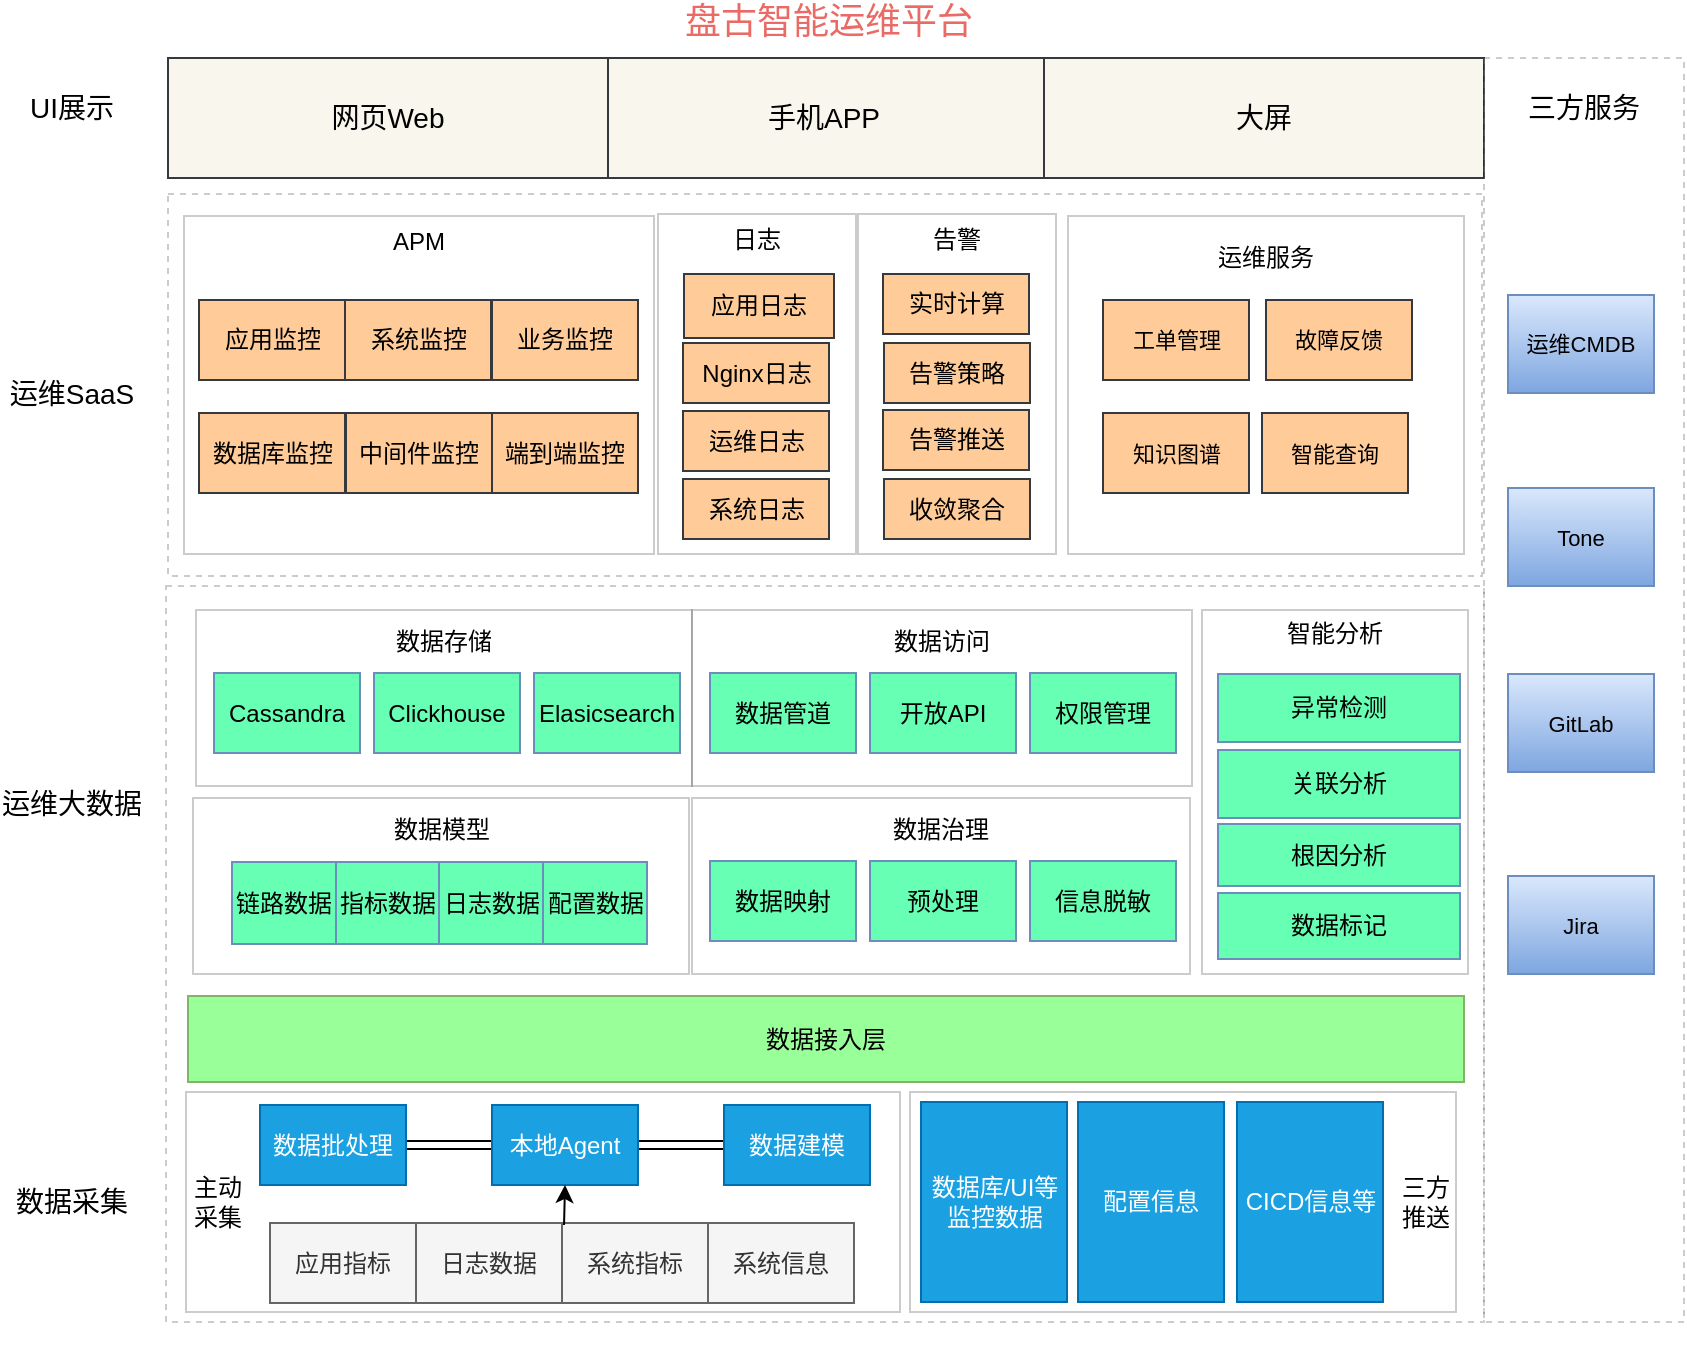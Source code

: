 <mxfile version="12.1.9" type="github" pages="1">
  <diagram id="FnI3KrgoX1rfX9Rhpm_h" name="Page-1">
    <mxGraphModel dx="946" dy="1438" grid="0" gridSize="10" guides="1" tooltips="1" connect="1" arrows="1" fold="1" page="0" pageScale="1" pageWidth="827" pageHeight="1169" math="0" shadow="0">
      <root>
        <mxCell id="0"/>
        <mxCell id="1" parent="0"/>
        <mxCell id="FP3JLc0hVjPUmgmEZtdx-23" value="" style="rounded=0;whiteSpace=wrap;html=1;fontSize=10;dashed=1;gradientColor=none;fillColor=#ffffff;shadow=0;opacity=20;" parent="1" vertex="1">
          <mxGeometry x="104" y="-442" width="659" height="368" as="geometry"/>
        </mxCell>
        <mxCell id="FP3JLc0hVjPUmgmEZtdx-25" value="" style="rounded=0;whiteSpace=wrap;html=1;shadow=0;fillColor=#ffffff;gradientColor=none;fontSize=12;opacity=20;" parent="1" vertex="1">
          <mxGeometry x="114" y="-189" width="357" height="110" as="geometry"/>
        </mxCell>
        <mxCell id="FP3JLc0hVjPUmgmEZtdx-24" value="运维大数据" style="text;html=1;strokeColor=none;fillColor=none;align=center;verticalAlign=middle;whiteSpace=wrap;rounded=0;shadow=0;dashed=1;fontSize=14;opacity=20;" parent="1" vertex="1">
          <mxGeometry x="21" y="-343" width="72" height="20" as="geometry"/>
        </mxCell>
        <mxCell id="FP3JLc0hVjPUmgmEZtdx-32" style="edgeStyle=orthogonalEdgeStyle;shape=link;rounded=0;orthogonalLoop=1;jettySize=auto;html=1;entryX=0;entryY=0.5;entryDx=0;entryDy=0;startArrow=classic;startFill=1;endArrow=none;endFill=0;fontSize=12;" parent="1" source="FP3JLc0hVjPUmgmEZtdx-27" target="FP3JLc0hVjPUmgmEZtdx-30" edge="1">
          <mxGeometry relative="1" as="geometry"/>
        </mxCell>
        <mxCell id="FP3JLc0hVjPUmgmEZtdx-41" style="edgeStyle=orthogonalEdgeStyle;shape=link;rounded=0;orthogonalLoop=1;jettySize=auto;html=1;entryX=1;entryY=0.5;entryDx=0;entryDy=0;startArrow=classic;startFill=1;endArrow=none;endFill=0;fontSize=12;" parent="1" source="FP3JLc0hVjPUmgmEZtdx-27" target="FP3JLc0hVjPUmgmEZtdx-39" edge="1">
          <mxGeometry relative="1" as="geometry"/>
        </mxCell>
        <mxCell id="FP3JLc0hVjPUmgmEZtdx-27" value="本地Agent" style="rounded=0;whiteSpace=wrap;html=1;shadow=0;fillColor=#1ba1e2;fontSize=12;strokeColor=#006EAF;fontColor=#ffffff;" parent="1" vertex="1">
          <mxGeometry x="267" y="-182.5" width="73" height="40" as="geometry"/>
        </mxCell>
        <mxCell id="FP3JLc0hVjPUmgmEZtdx-28" value="应用指标" style="rounded=0;whiteSpace=wrap;html=1;shadow=0;fillColor=#f5f5f5;fontSize=12;strokeColor=#666666;fontColor=#333333;" parent="1" vertex="1">
          <mxGeometry x="156" y="-123.5" width="73" height="40" as="geometry"/>
        </mxCell>
        <mxCell id="FP3JLc0hVjPUmgmEZtdx-29" value="日志数据" style="rounded=0;whiteSpace=wrap;html=1;shadow=0;fillColor=#f5f5f5;fontSize=12;strokeColor=#666666;fontColor=#333333;" parent="1" vertex="1">
          <mxGeometry x="229" y="-123.5" width="73" height="40" as="geometry"/>
        </mxCell>
        <mxCell id="FP3JLc0hVjPUmgmEZtdx-30" value="数据建模" style="rounded=0;whiteSpace=wrap;html=1;shadow=0;fillColor=#1ba1e2;fontSize=12;strokeColor=#006EAF;fontColor=#ffffff;" parent="1" vertex="1">
          <mxGeometry x="383" y="-182.5" width="73" height="40" as="geometry"/>
        </mxCell>
        <mxCell id="FP3JLc0hVjPUmgmEZtdx-36" style="edgeStyle=orthogonalEdgeStyle;shape=link;rounded=0;orthogonalLoop=1;jettySize=auto;html=1;exitX=0.5;exitY=1;exitDx=0;exitDy=0;startArrow=classic;startFill=1;endArrow=none;endFill=0;fontSize=12;" parent="1" source="FP3JLc0hVjPUmgmEZtdx-23" target="FP3JLc0hVjPUmgmEZtdx-23" edge="1">
          <mxGeometry relative="1" as="geometry"/>
        </mxCell>
        <mxCell id="FP3JLc0hVjPUmgmEZtdx-39" value="数据批处理" style="rounded=0;whiteSpace=wrap;html=1;shadow=0;fillColor=#1ba1e2;fontSize=12;strokeColor=#006EAF;fontColor=#ffffff;" parent="1" vertex="1">
          <mxGeometry x="151" y="-182.5" width="73" height="40" as="geometry"/>
        </mxCell>
        <mxCell id="FP3JLc0hVjPUmgmEZtdx-42" value="系统指标" style="rounded=0;whiteSpace=wrap;html=1;shadow=0;fillColor=#f5f5f5;fontSize=12;strokeColor=#666666;fontColor=#333333;" parent="1" vertex="1">
          <mxGeometry x="302" y="-123.5" width="73" height="40" as="geometry"/>
        </mxCell>
        <mxCell id="FP3JLc0hVjPUmgmEZtdx-44" value="数据接入层" style="rounded=0;whiteSpace=wrap;html=1;shadow=0;fillColor=#99FF99;fontSize=12;strokeColor=#82b366;" parent="1" vertex="1">
          <mxGeometry x="115" y="-237" width="638" height="43" as="geometry"/>
        </mxCell>
        <mxCell id="FP3JLc0hVjPUmgmEZtdx-47" value="&lt;div&gt;&lt;br&gt;&lt;/div&gt;&lt;div&gt;&lt;br&gt;&lt;/div&gt;&lt;div&gt;数据模型&lt;/div&gt;&lt;div&gt;&lt;br&gt;&lt;/div&gt;&lt;div&gt;&lt;br&gt;&lt;/div&gt;&lt;div&gt;&lt;br&gt;&lt;/div&gt;&lt;div&gt;&lt;br&gt;&lt;/div&gt;&lt;div&gt;&lt;br&gt;&lt;/div&gt;&lt;div&gt;&lt;br&gt;&lt;/div&gt;" style="rounded=0;whiteSpace=wrap;html=1;shadow=0;fillColor=#ffffff;gradientColor=none;fontSize=12;opacity=20;align=center;" parent="1" vertex="1">
          <mxGeometry x="117.5" y="-336" width="248" height="88" as="geometry"/>
        </mxCell>
        <mxCell id="FP3JLc0hVjPUmgmEZtdx-49" value="链路数据" style="rounded=0;whiteSpace=wrap;html=1;shadow=0;fillColor=#66FFB3;fontSize=12;strokeColor=#6c8ebf;" parent="1" vertex="1">
          <mxGeometry x="137" y="-304" width="52" height="41" as="geometry"/>
        </mxCell>
        <mxCell id="FP3JLc0hVjPUmgmEZtdx-53" value="&lt;div&gt;&lt;br&gt;&lt;/div&gt;&lt;div&gt;&lt;br&gt;&lt;/div&gt;&lt;div&gt;数据治理&lt;/div&gt;&lt;div&gt;&lt;br&gt;&lt;/div&gt;&lt;div&gt;&lt;br&gt;&lt;/div&gt;&lt;div&gt;&lt;br&gt;&lt;/div&gt;&lt;div&gt;&lt;br&gt;&lt;/div&gt;&lt;div&gt;&lt;br&gt;&lt;/div&gt;&lt;div&gt;&lt;br&gt;&lt;/div&gt;" style="rounded=0;whiteSpace=wrap;html=1;shadow=0;fillColor=#ffffff;gradientColor=none;fontSize=12;opacity=20;align=center;" parent="1" vertex="1">
          <mxGeometry x="367" y="-336" width="249" height="88" as="geometry"/>
        </mxCell>
        <mxCell id="FP3JLc0hVjPUmgmEZtdx-54" value="数据映射" style="rounded=0;whiteSpace=wrap;html=1;shadow=0;fillColor=#66FFB3;fontSize=12;strokeColor=#6c8ebf;" parent="1" vertex="1">
          <mxGeometry x="376" y="-304.5" width="73" height="40" as="geometry"/>
        </mxCell>
        <mxCell id="FP3JLc0hVjPUmgmEZtdx-55" value="预处理" style="rounded=0;whiteSpace=wrap;html=1;shadow=0;fillColor=#66FFB3;fontSize=12;strokeColor=#6c8ebf;" parent="1" vertex="1">
          <mxGeometry x="456" y="-304.5" width="73" height="40" as="geometry"/>
        </mxCell>
        <mxCell id="FP3JLc0hVjPUmgmEZtdx-61" value="&lt;div&gt;&lt;br&gt;&lt;/div&gt;&lt;div&gt;&lt;br&gt;&lt;/div&gt;&lt;div&gt;数据存储&lt;/div&gt;&lt;div&gt;&lt;br&gt;&lt;/div&gt;&lt;div&gt;&lt;br&gt;&lt;/div&gt;&lt;div&gt;&lt;br&gt;&lt;/div&gt;&lt;div&gt;&lt;br&gt;&lt;/div&gt;&lt;div&gt;&lt;br&gt;&lt;/div&gt;&lt;div&gt;&lt;br&gt;&lt;/div&gt;" style="rounded=0;whiteSpace=wrap;html=1;shadow=0;fillColor=#ffffff;gradientColor=none;fontSize=12;opacity=20;align=center;" parent="1" vertex="1">
          <mxGeometry x="119" y="-430" width="248" height="88" as="geometry"/>
        </mxCell>
        <mxCell id="FP3JLc0hVjPUmgmEZtdx-62" value="Cassandra" style="rounded=0;whiteSpace=wrap;html=1;shadow=0;fillColor=#66FFB3;fontSize=12;strokeColor=#6c8ebf;" parent="1" vertex="1">
          <mxGeometry x="128" y="-398.5" width="73" height="40" as="geometry"/>
        </mxCell>
        <mxCell id="FP3JLc0hVjPUmgmEZtdx-63" value="Clickhouse" style="rounded=0;whiteSpace=wrap;html=1;shadow=0;fillColor=#66FFB3;fontSize=12;strokeColor=#6c8ebf;" parent="1" vertex="1">
          <mxGeometry x="208" y="-398.5" width="73" height="40" as="geometry"/>
        </mxCell>
        <mxCell id="FP3JLc0hVjPUmgmEZtdx-64" value="Elasicsearch" style="rounded=0;whiteSpace=wrap;html=1;shadow=0;fillColor=#66FFB3;fontSize=12;strokeColor=#6c8ebf;" parent="1" vertex="1">
          <mxGeometry x="288" y="-398.5" width="73" height="40" as="geometry"/>
        </mxCell>
        <mxCell id="FP3JLc0hVjPUmgmEZtdx-65" value="&lt;div&gt;&lt;br&gt;&lt;/div&gt;&lt;div&gt;&lt;br&gt;&lt;/div&gt;&lt;div&gt;数据访问&lt;/div&gt;&lt;div&gt;&lt;br&gt;&lt;/div&gt;&lt;div&gt;&lt;br&gt;&lt;/div&gt;&lt;div&gt;&lt;br&gt;&lt;/div&gt;&lt;div&gt;&lt;br&gt;&lt;/div&gt;&lt;div&gt;&lt;br&gt;&lt;/div&gt;&lt;div&gt;&lt;br&gt;&lt;/div&gt;" style="rounded=0;whiteSpace=wrap;html=1;shadow=0;fillColor=#ffffff;gradientColor=none;fontSize=12;opacity=20;align=center;" parent="1" vertex="1">
          <mxGeometry x="367" y="-430" width="250" height="88" as="geometry"/>
        </mxCell>
        <mxCell id="FP3JLc0hVjPUmgmEZtdx-66" value="数据管道" style="rounded=0;whiteSpace=wrap;html=1;shadow=0;fillColor=#66FFB3;fontSize=12;strokeColor=#6c8ebf;" parent="1" vertex="1">
          <mxGeometry x="376" y="-398.5" width="73" height="40" as="geometry"/>
        </mxCell>
        <mxCell id="FP3JLc0hVjPUmgmEZtdx-67" value="开放API" style="rounded=0;whiteSpace=wrap;html=1;shadow=0;fillColor=#66FFB3;fontSize=12;strokeColor=#6c8ebf;" parent="1" vertex="1">
          <mxGeometry x="456" y="-398.5" width="73" height="40" as="geometry"/>
        </mxCell>
        <mxCell id="FP3JLc0hVjPUmgmEZtdx-68" value="信息脱敏" style="rounded=0;whiteSpace=wrap;html=1;shadow=0;fillColor=#66FFB3;fontSize=12;strokeColor=#6c8ebf;" parent="1" vertex="1">
          <mxGeometry x="536" y="-304.5" width="73" height="40" as="geometry"/>
        </mxCell>
        <mxCell id="FP3JLc0hVjPUmgmEZtdx-69" value="权限管理" style="rounded=0;whiteSpace=wrap;html=1;shadow=0;fillColor=#66FFB3;fontSize=12;strokeColor=#6c8ebf;" parent="1" vertex="1">
          <mxGeometry x="536" y="-398.5" width="73" height="40" as="geometry"/>
        </mxCell>
        <mxCell id="FP3JLc0hVjPUmgmEZtdx-70" value="&lt;div&gt;&lt;br&gt;&lt;/div&gt;&lt;div&gt;&lt;br&gt;&lt;/div&gt;&lt;div&gt;智能分析&lt;/div&gt;&lt;div&gt;&lt;br&gt;&lt;/div&gt;&lt;div&gt;&lt;br&gt;&lt;/div&gt;&lt;div&gt;&lt;br&gt;&lt;/div&gt;&lt;div&gt;&lt;br&gt;&lt;/div&gt;&lt;div&gt;&lt;br&gt;&lt;/div&gt;&lt;div&gt;&lt;br&gt;&lt;/div&gt;&lt;div&gt;&lt;br&gt;&lt;/div&gt;&lt;div&gt;&lt;br&gt;&lt;/div&gt;&lt;div&gt;&lt;br&gt;&lt;/div&gt;&lt;div&gt;&lt;br&gt;&lt;/div&gt;&lt;div&gt;&lt;br&gt;&lt;/div&gt;&lt;div&gt;&lt;br&gt;&lt;/div&gt;&lt;div&gt;&lt;br&gt;&lt;/div&gt;" style="rounded=0;whiteSpace=wrap;html=1;shadow=0;fillColor=#ffffff;gradientColor=none;fontSize=12;opacity=20;align=center;" parent="1" vertex="1">
          <mxGeometry x="622" y="-430" width="133" height="182" as="geometry"/>
        </mxCell>
        <mxCell id="FP3JLc0hVjPUmgmEZtdx-71" value="异常检测" style="rounded=0;whiteSpace=wrap;html=1;shadow=0;fillColor=#66FFB3;fontSize=12;strokeColor=#6c8ebf;" parent="1" vertex="1">
          <mxGeometry x="630" y="-398" width="121" height="34" as="geometry"/>
        </mxCell>
        <mxCell id="FP3JLc0hVjPUmgmEZtdx-72" value="关联分析" style="rounded=0;whiteSpace=wrap;html=1;shadow=0;fillColor=#66FFB3;fontSize=12;strokeColor=#6c8ebf;" parent="1" vertex="1">
          <mxGeometry x="630" y="-360" width="121" height="34" as="geometry"/>
        </mxCell>
        <mxCell id="FP3JLc0hVjPUmgmEZtdx-73" value="根因分析" style="rounded=0;whiteSpace=wrap;html=1;shadow=0;fillColor=#66FFB3;fontSize=12;strokeColor=#6c8ebf;" parent="1" vertex="1">
          <mxGeometry x="630" y="-323" width="121" height="31" as="geometry"/>
        </mxCell>
        <mxCell id="FP3JLc0hVjPUmgmEZtdx-74" value="数据标记" style="rounded=0;whiteSpace=wrap;html=1;shadow=0;fillColor=#66FFB3;fontSize=12;strokeColor=#6c8ebf;" parent="1" vertex="1">
          <mxGeometry x="630" y="-288.5" width="121" height="33" as="geometry"/>
        </mxCell>
        <mxCell id="FP3JLc0hVjPUmgmEZtdx-75" value="" style="rounded=0;whiteSpace=wrap;html=1;shadow=0;fillColor=#ffffff;gradientColor=none;fontSize=12;opacity=20;" parent="1" vertex="1">
          <mxGeometry x="476" y="-189" width="273" height="110" as="geometry"/>
        </mxCell>
        <mxCell id="FP3JLc0hVjPUmgmEZtdx-76" value="数据库/UI等监控数据" style="rounded=0;whiteSpace=wrap;html=1;shadow=0;fillColor=#1ba1e2;fontSize=12;strokeColor=#006EAF;fontColor=#ffffff;" parent="1" vertex="1">
          <mxGeometry x="481.5" y="-184" width="73" height="100" as="geometry"/>
        </mxCell>
        <mxCell id="FP3JLc0hVjPUmgmEZtdx-77" value="三方推送" style="text;html=1;strokeColor=none;fillColor=none;align=center;verticalAlign=middle;whiteSpace=wrap;rounded=0;shadow=0;fontSize=12;opacity=20;" parent="1" vertex="1">
          <mxGeometry x="719" y="-144" width="30" height="20" as="geometry"/>
        </mxCell>
        <mxCell id="FP3JLc0hVjPUmgmEZtdx-78" value="配置信息" style="rounded=0;whiteSpace=wrap;html=1;shadow=0;fillColor=#1ba1e2;fontSize=12;strokeColor=#006EAF;fontColor=#ffffff;" parent="1" vertex="1">
          <mxGeometry x="560" y="-184" width="73" height="100" as="geometry"/>
        </mxCell>
        <mxCell id="FP3JLc0hVjPUmgmEZtdx-79" value="CICD信息等" style="rounded=0;whiteSpace=wrap;html=1;shadow=0;fillColor=#1ba1e2;fontSize=12;strokeColor=#006EAF;fontColor=#ffffff;" parent="1" vertex="1">
          <mxGeometry x="639.5" y="-184" width="73" height="100" as="geometry"/>
        </mxCell>
        <mxCell id="FP3JLc0hVjPUmgmEZtdx-80" value="运维SaaS" style="text;html=1;strokeColor=none;fillColor=none;align=center;verticalAlign=middle;whiteSpace=wrap;rounded=0;shadow=0;dashed=1;fontSize=14;opacity=20;" parent="1" vertex="1">
          <mxGeometry x="21" y="-548.5" width="72" height="20" as="geometry"/>
        </mxCell>
        <mxCell id="FP3JLc0hVjPUmgmEZtdx-81" value="" style="rounded=0;whiteSpace=wrap;html=1;fontSize=10;dashed=1;gradientColor=none;fillColor=#ffffff;shadow=0;opacity=20;" parent="1" vertex="1">
          <mxGeometry x="105" y="-638" width="657" height="191" as="geometry"/>
        </mxCell>
        <mxCell id="FP3JLc0hVjPUmgmEZtdx-83" value="&lt;div&gt;&lt;br&gt;&lt;/div&gt;&lt;div&gt;&lt;br&gt;&lt;/div&gt;&lt;div&gt;&lt;br&gt;&lt;/div&gt;&lt;div&gt;&lt;br&gt;&lt;/div&gt;&lt;div&gt;&lt;br&gt;&lt;/div&gt;&lt;div&gt;&lt;br&gt;&lt;/div&gt;&lt;div&gt;APM&lt;/div&gt;&lt;div&gt;&lt;br&gt;&lt;/div&gt;&lt;div&gt;&lt;br&gt;&lt;/div&gt;&lt;div&gt;&lt;br&gt;&lt;/div&gt;&lt;div&gt;&lt;br&gt;&lt;/div&gt;&lt;div&gt;&lt;br&gt;&lt;/div&gt;&lt;div&gt;&lt;br&gt;&lt;/div&gt;&lt;div&gt;&lt;br&gt;&lt;/div&gt;&lt;div&gt;&lt;br&gt;&lt;/div&gt;&lt;div&gt;&lt;br&gt;&lt;/div&gt;&lt;div&gt;&lt;br&gt;&lt;/div&gt;&lt;div&gt;&lt;br&gt;&lt;/div&gt;&lt;div&gt;&lt;br&gt;&lt;/div&gt;&lt;div&gt;&lt;br&gt;&lt;/div&gt;&lt;div&gt;&lt;br&gt;&lt;/div&gt;&lt;div&gt;&lt;br&gt;&lt;/div&gt;&lt;div&gt;&lt;br&gt;&lt;/div&gt;" style="rounded=0;whiteSpace=wrap;html=1;shadow=0;fillColor=#ffffff;gradientColor=none;fontSize=12;opacity=20;align=center;" parent="1" vertex="1">
          <mxGeometry x="113" y="-627" width="235" height="169" as="geometry"/>
        </mxCell>
        <mxCell id="FP3JLc0hVjPUmgmEZtdx-84" value="应用监控" style="rounded=0;whiteSpace=wrap;html=1;shadow=0;fillColor=#ffcc99;fontSize=12;strokeColor=#36393d;" parent="1" vertex="1">
          <mxGeometry x="120.5" y="-585" width="73" height="40" as="geometry"/>
        </mxCell>
        <mxCell id="FP3JLc0hVjPUmgmEZtdx-87" value="系统监控" style="rounded=0;whiteSpace=wrap;html=1;shadow=0;fillColor=#ffcc99;fontSize=12;strokeColor=#36393d;" parent="1" vertex="1">
          <mxGeometry x="193.5" y="-585" width="73" height="40" as="geometry"/>
        </mxCell>
        <mxCell id="FP3JLc0hVjPUmgmEZtdx-88" value="业务监控" style="rounded=0;whiteSpace=wrap;html=1;shadow=0;fillColor=#ffcc99;fontSize=12;strokeColor=#36393d;" parent="1" vertex="1">
          <mxGeometry x="267" y="-585" width="73" height="40" as="geometry"/>
        </mxCell>
        <mxCell id="FP3JLc0hVjPUmgmEZtdx-89" value="数据库监控&lt;span style=&quot;color: rgb(0 , 0 , 0) ; font-family: &amp;#34;helvetica&amp;#34; , &amp;#34;arial&amp;#34; , sans-serif ; font-size: 0px ; white-space: nowrap&quot;&gt;%3CmxGraphModel%3E%3Croot%3E%3CmxCell%20id%3D%220%22%2F%3E%3CmxCell%20id%3D%221%22%20parent%3D%220%22%2F%3E%3CmxCell%20id%3D%222%22%20value%3D%22%E5%BA%94%E7%94%A8%E7%9B%91%E6%8E%A7%22%20style%3D%22rounded%3D0%3BwhiteSpace%3Dwrap%3Bhtml%3D1%3Bshadow%3D0%3BfillColor%3D%23f0a30a%3BfontSize%3D12%3BstrokeColor%3D%23BD7000%3BfontColor%3D%23ffffff%3B%22%20vertex%3D%221%22%20parent%3D%221%22%3E%3CmxGeometry%20x%3D%22126%22%20y%3D%22-649.5%22%20width%3D%2273%22%20height%3D%2240%22%20as%3D%22geometry%22%2F%3E%3C%2FmxCell%3E%3C%2Froot%3E%3C%2FmxGraphModel%3E&lt;/span&gt;" style="rounded=0;whiteSpace=wrap;html=1;shadow=0;fillColor=#ffcc99;fontSize=12;strokeColor=#36393d;" parent="1" vertex="1">
          <mxGeometry x="120.5" y="-528.5" width="73" height="40" as="geometry"/>
        </mxCell>
        <mxCell id="FP3JLc0hVjPUmgmEZtdx-90" value="中间件监控" style="rounded=0;whiteSpace=wrap;html=1;shadow=0;fillColor=#ffcc99;fontSize=12;strokeColor=#36393d;" parent="1" vertex="1">
          <mxGeometry x="194" y="-528.5" width="73" height="40" as="geometry"/>
        </mxCell>
        <mxCell id="FP3JLc0hVjPUmgmEZtdx-91" value="端到端监控" style="rounded=0;whiteSpace=wrap;html=1;shadow=0;fillColor=#ffcc99;fontSize=12;strokeColor=#36393d;" parent="1" vertex="1">
          <mxGeometry x="267" y="-528.5" width="73" height="40" as="geometry"/>
        </mxCell>
        <mxCell id="FP3JLc0hVjPUmgmEZtdx-92" value="日志&lt;br&gt;&lt;br&gt;&lt;br&gt;&lt;br&gt;&lt;br&gt;&lt;br&gt;&lt;br&gt;&lt;br&gt;&lt;br&gt;&lt;br&gt;&lt;br&gt;" style="rounded=0;whiteSpace=wrap;html=1;shadow=0;fillColor=#ffffff;gradientColor=none;fontSize=12;opacity=20;align=center;" parent="1" vertex="1">
          <mxGeometry x="350" y="-628" width="99" height="170" as="geometry"/>
        </mxCell>
        <mxCell id="FP3JLc0hVjPUmgmEZtdx-93" value="应用日志" style="rounded=0;whiteSpace=wrap;html=1;shadow=0;fillColor=#ffcc99;fontSize=12;strokeColor=#36393d;" parent="1" vertex="1">
          <mxGeometry x="363" y="-598" width="75" height="32" as="geometry"/>
        </mxCell>
        <mxCell id="FP3JLc0hVjPUmgmEZtdx-94" value="Nginx日志" style="rounded=0;whiteSpace=wrap;html=1;shadow=0;fillColor=#ffcc99;fontSize=12;strokeColor=#36393d;" parent="1" vertex="1">
          <mxGeometry x="362.5" y="-563.5" width="73" height="30" as="geometry"/>
        </mxCell>
        <mxCell id="FP3JLc0hVjPUmgmEZtdx-95" value="运维日志" style="rounded=0;whiteSpace=wrap;html=1;shadow=0;fontSize=12;fillColor=#ffcc99;strokeColor=#36393d;" parent="1" vertex="1">
          <mxGeometry x="362.5" y="-529.5" width="73" height="30" as="geometry"/>
        </mxCell>
        <mxCell id="FP3JLc0hVjPUmgmEZtdx-96" value="系统日志" style="rounded=0;whiteSpace=wrap;html=1;shadow=0;fillColor=#ffcc99;fontSize=12;strokeColor=#36393d;" parent="1" vertex="1">
          <mxGeometry x="362.5" y="-495.5" width="73" height="30" as="geometry"/>
        </mxCell>
        <mxCell id="FP3JLc0hVjPUmgmEZtdx-99" value="告警&lt;br&gt;&lt;br&gt;&lt;br&gt;&lt;br&gt;&lt;br&gt;&lt;br&gt;&lt;br&gt;&lt;br&gt;&lt;br&gt;&lt;br&gt;&lt;br&gt;" style="rounded=0;whiteSpace=wrap;html=1;shadow=0;fillColor=#ffffff;gradientColor=none;fontSize=12;opacity=20;align=center;" parent="1" vertex="1">
          <mxGeometry x="450" y="-628" width="99" height="170" as="geometry"/>
        </mxCell>
        <mxCell id="FP3JLc0hVjPUmgmEZtdx-101" value="实时计算" style="rounded=0;whiteSpace=wrap;html=1;shadow=0;fillColor=#ffcc99;fontSize=12;strokeColor=#36393d;" parent="1" vertex="1">
          <mxGeometry x="462.5" y="-598" width="73" height="30" as="geometry"/>
        </mxCell>
        <mxCell id="FP3JLc0hVjPUmgmEZtdx-102" value="告警策略" style="rounded=0;whiteSpace=wrap;html=1;shadow=0;fillColor=#ffcc99;fontSize=12;strokeColor=#36393d;" parent="1" vertex="1">
          <mxGeometry x="463" y="-563.5" width="73" height="30" as="geometry"/>
        </mxCell>
        <mxCell id="FP3JLc0hVjPUmgmEZtdx-103" value="告警推送" style="rounded=0;whiteSpace=wrap;html=1;shadow=0;fillColor=#ffcc99;fontSize=12;strokeColor=#36393d;" parent="1" vertex="1">
          <mxGeometry x="462.5" y="-530" width="73" height="30" as="geometry"/>
        </mxCell>
        <mxCell id="FP3JLc0hVjPUmgmEZtdx-104" value="收敛聚合" style="rounded=0;whiteSpace=wrap;html=1;shadow=0;fillColor=#ffcc99;fontSize=12;strokeColor=#36393d;" parent="1" vertex="1">
          <mxGeometry x="463" y="-495.5" width="73" height="30" as="geometry"/>
        </mxCell>
        <mxCell id="FP3JLc0hVjPUmgmEZtdx-105" value="运维服务&lt;br&gt;&lt;br&gt;&lt;br&gt;&lt;br&gt;&lt;br&gt;&lt;br&gt;&lt;br&gt;&lt;br&gt;&lt;br&gt;&lt;br&gt;" style="rounded=0;whiteSpace=wrap;html=1;shadow=0;fillColor=#ffffff;gradientColor=none;fontSize=12;opacity=20;align=center;" parent="1" vertex="1">
          <mxGeometry x="555" y="-627" width="198" height="169" as="geometry"/>
        </mxCell>
        <mxCell id="FP3JLc0hVjPUmgmEZtdx-106" value="UI展示" style="text;html=1;strokeColor=none;fillColor=none;align=center;verticalAlign=middle;whiteSpace=wrap;rounded=0;shadow=0;dashed=1;fontSize=14;opacity=20;" parent="1" vertex="1">
          <mxGeometry x="21" y="-691" width="72" height="20" as="geometry"/>
        </mxCell>
        <mxCell id="FP3JLc0hVjPUmgmEZtdx-109" value="大屏" style="rounded=0;whiteSpace=wrap;html=1;shadow=0;fillColor=#f9f7ed;fontSize=14;strokeColor=#36393d;" parent="1" vertex="1">
          <mxGeometry x="543" y="-706" width="220" height="60" as="geometry"/>
        </mxCell>
        <mxCell id="FP3JLc0hVjPUmgmEZtdx-112" value="手机APP" style="rounded=0;whiteSpace=wrap;html=1;shadow=0;fillColor=#f9f7ed;fontSize=14;strokeColor=#36393d;" parent="1" vertex="1">
          <mxGeometry x="323" y="-706" width="220" height="60" as="geometry"/>
        </mxCell>
        <mxCell id="FP3JLc0hVjPUmgmEZtdx-113" value="网页Web" style="rounded=0;whiteSpace=wrap;html=1;shadow=0;fillColor=#f9f7ed;fontSize=14;strokeColor=#36393d;" parent="1" vertex="1">
          <mxGeometry x="105" y="-706" width="220" height="60" as="geometry"/>
        </mxCell>
        <mxCell id="FP3JLc0hVjPUmgmEZtdx-118" value="智能查询" style="rounded=0;whiteSpace=wrap;html=1;shadow=0;fillColor=#ffcc99;fontSize=11;strokeColor=#36393d;" parent="1" vertex="1">
          <mxGeometry x="652" y="-528.5" width="73" height="40" as="geometry"/>
        </mxCell>
        <mxCell id="FP3JLc0hVjPUmgmEZtdx-119" value="知识图谱" style="rounded=0;whiteSpace=wrap;html=1;shadow=0;fillColor=#ffcc99;fontSize=11;strokeColor=#36393d;" parent="1" vertex="1">
          <mxGeometry x="572.5" y="-528.5" width="73" height="40" as="geometry"/>
        </mxCell>
        <mxCell id="FP3JLc0hVjPUmgmEZtdx-121" value="工单管理" style="rounded=0;whiteSpace=wrap;html=1;shadow=0;fillColor=#ffcc99;fontSize=11;strokeColor=#36393d;" parent="1" vertex="1">
          <mxGeometry x="572.5" y="-585" width="73" height="40" as="geometry"/>
        </mxCell>
        <mxCell id="um3B2b6yP7-CS58X5cLj-1" value="故障反馈" style="rounded=0;whiteSpace=wrap;html=1;shadow=0;fillColor=#ffcc99;fontSize=11;strokeColor=#36393d;" vertex="1" parent="1">
          <mxGeometry x="654" y="-585" width="73" height="40" as="geometry"/>
        </mxCell>
        <mxCell id="um3B2b6yP7-CS58X5cLj-2" value="指标数据" style="rounded=0;whiteSpace=wrap;html=1;shadow=0;fillColor=#66FFB3;fontSize=12;strokeColor=#6c8ebf;" vertex="1" parent="1">
          <mxGeometry x="189" y="-304" width="52" height="41" as="geometry"/>
        </mxCell>
        <mxCell id="um3B2b6yP7-CS58X5cLj-3" value="日志数据" style="rounded=0;whiteSpace=wrap;html=1;shadow=0;fillColor=#66FFB3;fontSize=12;strokeColor=#6c8ebf;" vertex="1" parent="1">
          <mxGeometry x="240.5" y="-304" width="52" height="41" as="geometry"/>
        </mxCell>
        <mxCell id="um3B2b6yP7-CS58X5cLj-4" value="配置数据" style="rounded=0;whiteSpace=wrap;html=1;shadow=0;fillColor=#66FFB3;fontSize=12;strokeColor=#6c8ebf;" vertex="1" parent="1">
          <mxGeometry x="292.5" y="-304" width="52" height="41" as="geometry"/>
        </mxCell>
        <mxCell id="um3B2b6yP7-CS58X5cLj-5" value="系统信息" style="rounded=0;whiteSpace=wrap;html=1;shadow=0;fillColor=#f5f5f5;fontSize=12;strokeColor=#666666;fontColor=#333333;" vertex="1" parent="1">
          <mxGeometry x="375" y="-123.5" width="73" height="40" as="geometry"/>
        </mxCell>
        <mxCell id="um3B2b6yP7-CS58X5cLj-6" value="" style="endArrow=classic;html=1;exitX=0.014;exitY=0.025;exitDx=0;exitDy=0;entryX=0.5;entryY=1;entryDx=0;entryDy=0;exitPerimeter=0;" edge="1" parent="1" source="FP3JLc0hVjPUmgmEZtdx-42" target="FP3JLc0hVjPUmgmEZtdx-27">
          <mxGeometry width="50" height="50" relative="1" as="geometry">
            <mxPoint x="280" y="-100" as="sourcePoint"/>
            <mxPoint x="330" y="-150" as="targetPoint"/>
          </mxGeometry>
        </mxCell>
        <mxCell id="um3B2b6yP7-CS58X5cLj-8" value="数据采集" style="text;html=1;strokeColor=none;fillColor=none;align=center;verticalAlign=middle;whiteSpace=wrap;rounded=0;shadow=0;dashed=1;fontSize=14;opacity=20;" vertex="1" parent="1">
          <mxGeometry x="21" y="-144" width="72" height="20" as="geometry"/>
        </mxCell>
        <mxCell id="um3B2b6yP7-CS58X5cLj-10" value="主动采集" style="text;html=1;strokeColor=none;fillColor=none;align=center;verticalAlign=middle;whiteSpace=wrap;rounded=0;shadow=0;fontSize=12;opacity=20;" vertex="1" parent="1">
          <mxGeometry x="115" y="-144" width="30" height="20" as="geometry"/>
        </mxCell>
        <mxCell id="um3B2b6yP7-CS58X5cLj-12" value="" style="rounded=0;whiteSpace=wrap;html=1;fontSize=10;dashed=1;gradientColor=none;fillColor=#ffffff;shadow=0;opacity=20;" vertex="1" parent="1">
          <mxGeometry x="763" y="-706" width="100" height="632" as="geometry"/>
        </mxCell>
        <mxCell id="um3B2b6yP7-CS58X5cLj-15" value="三方服务" style="text;html=1;strokeColor=none;fillColor=none;align=center;verticalAlign=middle;whiteSpace=wrap;rounded=0;shadow=0;dashed=1;fontSize=14;opacity=20;" vertex="1" parent="1">
          <mxGeometry x="777" y="-691" width="72" height="20" as="geometry"/>
        </mxCell>
        <mxCell id="um3B2b6yP7-CS58X5cLj-16" value="运维CMDB" style="rounded=0;whiteSpace=wrap;html=1;shadow=0;fillColor=#dae8fc;fontSize=11;strokeColor=#6c8ebf;gradientColor=#7ea6e0;" vertex="1" parent="1">
          <mxGeometry x="775" y="-587.5" width="73" height="49" as="geometry"/>
        </mxCell>
        <mxCell id="um3B2b6yP7-CS58X5cLj-18" value="Tone" style="rounded=0;whiteSpace=wrap;html=1;shadow=0;fillColor=#dae8fc;fontSize=11;strokeColor=#6c8ebf;gradientColor=#7ea6e0;" vertex="1" parent="1">
          <mxGeometry x="775" y="-491" width="73" height="49" as="geometry"/>
        </mxCell>
        <mxCell id="um3B2b6yP7-CS58X5cLj-19" value="GitLab" style="rounded=0;whiteSpace=wrap;html=1;shadow=0;fillColor=#dae8fc;fontSize=11;strokeColor=#6c8ebf;gradientColor=#7ea6e0;" vertex="1" parent="1">
          <mxGeometry x="775" y="-398" width="73" height="49" as="geometry"/>
        </mxCell>
        <mxCell id="um3B2b6yP7-CS58X5cLj-20" value="Jira" style="rounded=0;whiteSpace=wrap;html=1;shadow=0;fillColor=#dae8fc;fontSize=11;strokeColor=#6c8ebf;gradientColor=#7ea6e0;" vertex="1" parent="1">
          <mxGeometry x="775" y="-297" width="73" height="49" as="geometry"/>
        </mxCell>
        <mxCell id="um3B2b6yP7-CS58X5cLj-22" value="盘古智能运维平台" style="text;html=1;strokeColor=none;fillColor=none;align=center;verticalAlign=middle;whiteSpace=wrap;rounded=0;fontSize=18;fontColor=#EA6B66;" vertex="1" parent="1">
          <mxGeometry x="356" y="-734" width="159" height="20" as="geometry"/>
        </mxCell>
      </root>
    </mxGraphModel>
  </diagram>
</mxfile>

